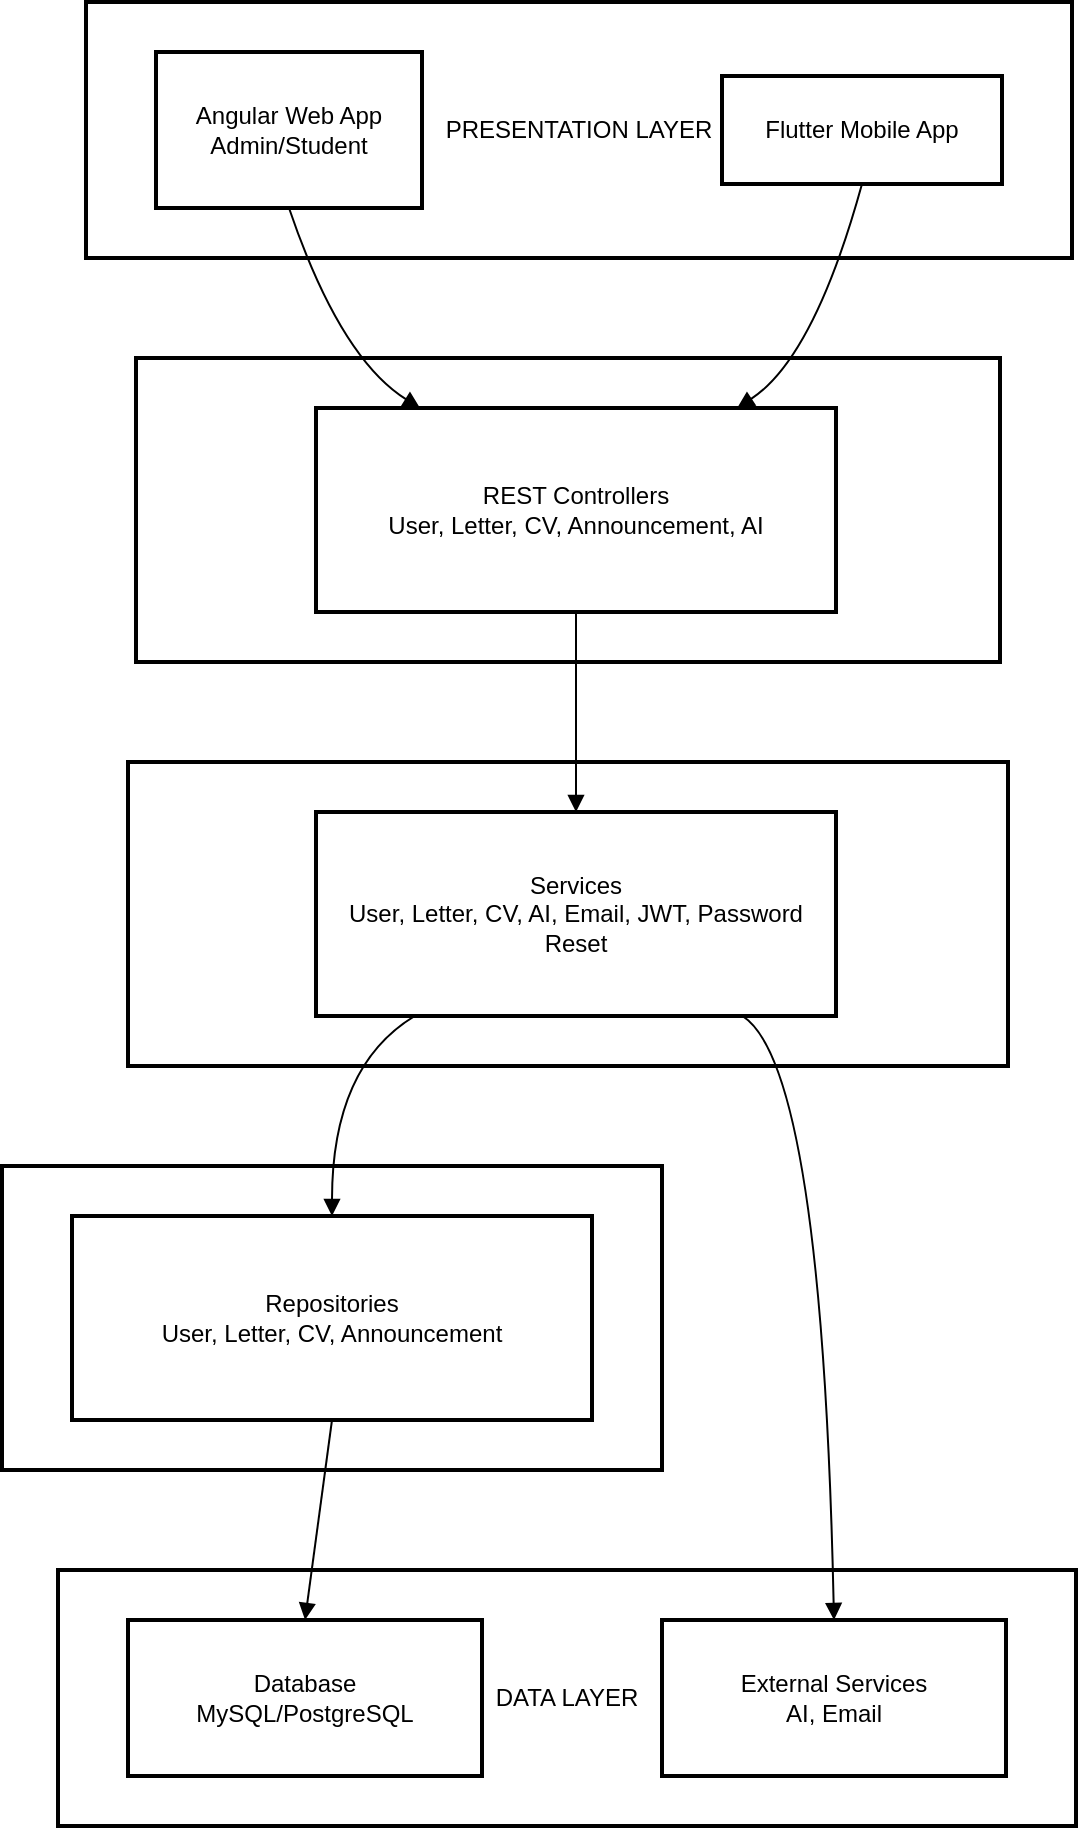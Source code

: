 <mxfile version="28.0.6">
  <diagram name="Page-1" id="S2q8RoJOQ9dGwTA4oaph">
    <mxGraphModel dx="818" dy="517" grid="1" gridSize="10" guides="1" tooltips="1" connect="1" arrows="1" fold="1" page="1" pageScale="1" pageWidth="850" pageHeight="1100" math="0" shadow="0">
      <root>
        <mxCell id="0" />
        <mxCell id="1" parent="0" />
        <mxCell id="Fki5WM0qg_2C2hv84OK1-1" value="DATA LAYER" style="whiteSpace=wrap;strokeWidth=2;" vertex="1" parent="1">
          <mxGeometry x="48" y="804" width="509" height="128" as="geometry" />
        </mxCell>
        <mxCell id="Fki5WM0qg_2C2hv84OK1-2" value="DATA ACCESS LAYER" style="whiteSpace=wrap;strokeWidth=2;" vertex="1" parent="1">
          <mxGeometry x="20" y="602" width="330" height="152" as="geometry" />
        </mxCell>
        <mxCell id="Fki5WM0qg_2C2hv84OK1-3" value="BUSINESS LOGIC LAYER" style="whiteSpace=wrap;strokeWidth=2;" vertex="1" parent="1">
          <mxGeometry x="83" y="400" width="440" height="152" as="geometry" />
        </mxCell>
        <mxCell id="Fki5WM0qg_2C2hv84OK1-4" value="API LAYER" style="whiteSpace=wrap;strokeWidth=2;" vertex="1" parent="1">
          <mxGeometry x="87" y="198" width="432" height="152" as="geometry" />
        </mxCell>
        <mxCell id="Fki5WM0qg_2C2hv84OK1-5" value="PRESENTATION LAYER" style="whiteSpace=wrap;strokeWidth=2;" vertex="1" parent="1">
          <mxGeometry x="62" y="20" width="493" height="128" as="geometry" />
        </mxCell>
        <mxCell id="Fki5WM0qg_2C2hv84OK1-6" value="Angular Web App&#xa;Admin/Student" style="whiteSpace=wrap;strokeWidth=2;" vertex="1" parent="1">
          <mxGeometry x="97" y="45" width="133" height="78" as="geometry" />
        </mxCell>
        <mxCell id="Fki5WM0qg_2C2hv84OK1-7" value="Flutter Mobile App" style="whiteSpace=wrap;strokeWidth=2;" vertex="1" parent="1">
          <mxGeometry x="380" y="57" width="140" height="54" as="geometry" />
        </mxCell>
        <mxCell id="Fki5WM0qg_2C2hv84OK1-8" value="REST Controllers&#xa;User, Letter, CV, Announcement, AI" style="whiteSpace=wrap;strokeWidth=2;" vertex="1" parent="1">
          <mxGeometry x="177" y="223" width="260" height="102" as="geometry" />
        </mxCell>
        <mxCell id="Fki5WM0qg_2C2hv84OK1-9" value="Services&#xa;User, Letter, CV, AI, Email, JWT, Password Reset" style="whiteSpace=wrap;strokeWidth=2;" vertex="1" parent="1">
          <mxGeometry x="177" y="425" width="260" height="102" as="geometry" />
        </mxCell>
        <mxCell id="Fki5WM0qg_2C2hv84OK1-10" value="Repositories&#xa;User, Letter, CV, Announcement" style="whiteSpace=wrap;strokeWidth=2;" vertex="1" parent="1">
          <mxGeometry x="55" y="627" width="260" height="102" as="geometry" />
        </mxCell>
        <mxCell id="Fki5WM0qg_2C2hv84OK1-11" value="Database&#xa;MySQL/PostgreSQL" style="whiteSpace=wrap;strokeWidth=2;" vertex="1" parent="1">
          <mxGeometry x="83" y="829" width="177" height="78" as="geometry" />
        </mxCell>
        <mxCell id="Fki5WM0qg_2C2hv84OK1-12" value="External Services&#xa;AI, Email" style="whiteSpace=wrap;strokeWidth=2;" vertex="1" parent="1">
          <mxGeometry x="350" y="829" width="172" height="78" as="geometry" />
        </mxCell>
        <mxCell id="Fki5WM0qg_2C2hv84OK1-13" value="" style="curved=1;startArrow=none;endArrow=block;exitX=0.5;exitY=1;entryX=0.2;entryY=0;rounded=0;" edge="1" parent="1" source="Fki5WM0qg_2C2hv84OK1-6" target="Fki5WM0qg_2C2hv84OK1-8">
          <mxGeometry relative="1" as="geometry">
            <Array as="points">
              <mxPoint x="189" y="198" />
            </Array>
          </mxGeometry>
        </mxCell>
        <mxCell id="Fki5WM0qg_2C2hv84OK1-14" value="" style="curved=1;startArrow=none;endArrow=block;exitX=0.5;exitY=1;entryX=0.81;entryY=0;rounded=0;" edge="1" parent="1" source="Fki5WM0qg_2C2hv84OK1-7" target="Fki5WM0qg_2C2hv84OK1-8">
          <mxGeometry relative="1" as="geometry">
            <Array as="points">
              <mxPoint x="426" y="198" />
            </Array>
          </mxGeometry>
        </mxCell>
        <mxCell id="Fki5WM0qg_2C2hv84OK1-15" value="" style="curved=1;startArrow=none;endArrow=block;exitX=0.5;exitY=1;entryX=0.5;entryY=0;rounded=0;" edge="1" parent="1" source="Fki5WM0qg_2C2hv84OK1-8" target="Fki5WM0qg_2C2hv84OK1-9">
          <mxGeometry relative="1" as="geometry">
            <Array as="points" />
          </mxGeometry>
        </mxCell>
        <mxCell id="Fki5WM0qg_2C2hv84OK1-16" value="" style="curved=1;startArrow=none;endArrow=block;exitX=0.19;exitY=1;entryX=0.5;entryY=0;rounded=0;" edge="1" parent="1" source="Fki5WM0qg_2C2hv84OK1-9" target="Fki5WM0qg_2C2hv84OK1-10">
          <mxGeometry relative="1" as="geometry">
            <Array as="points">
              <mxPoint x="185" y="552" />
            </Array>
          </mxGeometry>
        </mxCell>
        <mxCell id="Fki5WM0qg_2C2hv84OK1-17" value="" style="curved=1;startArrow=none;endArrow=block;exitX=0.5;exitY=1;entryX=0.5;entryY=0;rounded=0;" edge="1" parent="1" source="Fki5WM0qg_2C2hv84OK1-10" target="Fki5WM0qg_2C2hv84OK1-11">
          <mxGeometry relative="1" as="geometry">
            <Array as="points" />
          </mxGeometry>
        </mxCell>
        <mxCell id="Fki5WM0qg_2C2hv84OK1-18" value="" style="curved=1;startArrow=none;endArrow=block;exitX=0.82;exitY=1;entryX=0.5;entryY=0;rounded=0;" edge="1" parent="1" source="Fki5WM0qg_2C2hv84OK1-9" target="Fki5WM0qg_2C2hv84OK1-12">
          <mxGeometry relative="1" as="geometry">
            <Array as="points">
              <mxPoint x="430" y="552" />
            </Array>
          </mxGeometry>
        </mxCell>
      </root>
    </mxGraphModel>
  </diagram>
</mxfile>
